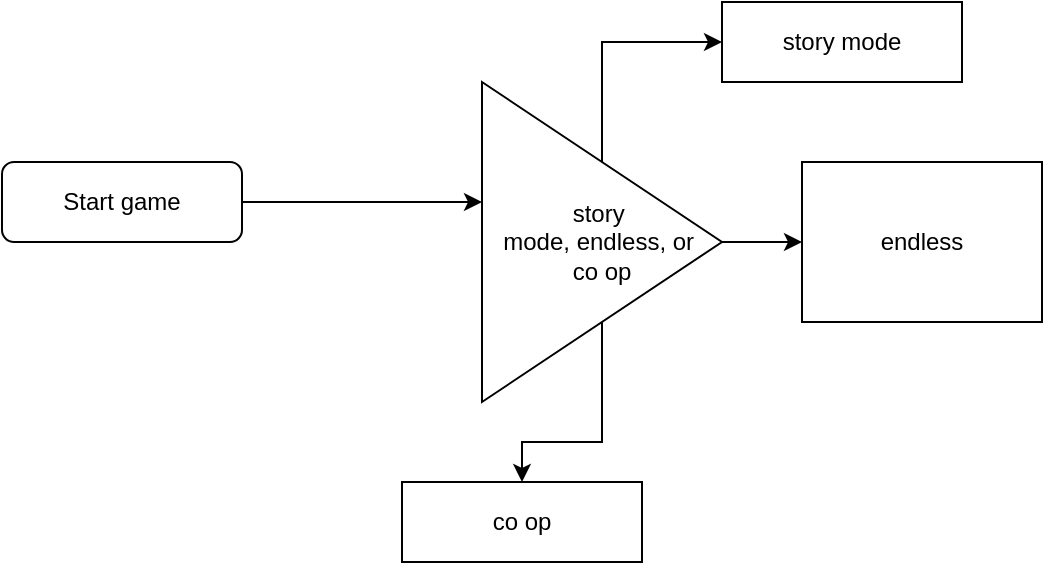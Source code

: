 <mxfile version="24.8.6">
  <diagram name="Page-1" id="1Y3UkBD_-wGJTAGrDvLy">
    <mxGraphModel dx="1434" dy="686" grid="1" gridSize="10" guides="1" tooltips="1" connect="1" arrows="1" fold="1" page="1" pageScale="1" pageWidth="850" pageHeight="1100" math="0" shadow="0">
      <root>
        <mxCell id="0" />
        <mxCell id="1" parent="0" />
        <mxCell id="3jjEenvmpNi-Ulg0jTfC-13" value="" style="edgeStyle=orthogonalEdgeStyle;rounded=0;orthogonalLoop=1;jettySize=auto;html=1;" parent="1" source="3jjEenvmpNi-Ulg0jTfC-2" edge="1">
          <mxGeometry relative="1" as="geometry">
            <mxPoint x="320" y="100" as="targetPoint" />
          </mxGeometry>
        </mxCell>
        <mxCell id="3jjEenvmpNi-Ulg0jTfC-2" value="Start game" style="rounded=1;whiteSpace=wrap;html=1;" parent="1" vertex="1">
          <mxGeometry x="80" y="80" width="120" height="40" as="geometry" />
        </mxCell>
        <mxCell id="3jjEenvmpNi-Ulg0jTfC-19" style="edgeStyle=orthogonalEdgeStyle;rounded=0;orthogonalLoop=1;jettySize=auto;html=1;exitX=0.5;exitY=1;exitDx=0;exitDy=0;entryX=0.5;entryY=0;entryDx=0;entryDy=0;" parent="1" source="3jjEenvmpNi-Ulg0jTfC-15" target="3jjEenvmpNi-Ulg0jTfC-18" edge="1">
          <mxGeometry relative="1" as="geometry" />
        </mxCell>
        <mxCell id="3jjEenvmpNi-Ulg0jTfC-20" style="edgeStyle=orthogonalEdgeStyle;rounded=0;orthogonalLoop=1;jettySize=auto;html=1;exitX=1;exitY=0.5;exitDx=0;exitDy=0;entryX=0;entryY=0.5;entryDx=0;entryDy=0;" parent="1" source="3jjEenvmpNi-Ulg0jTfC-15" target="3jjEenvmpNi-Ulg0jTfC-17" edge="1">
          <mxGeometry relative="1" as="geometry" />
        </mxCell>
        <mxCell id="3jjEenvmpNi-Ulg0jTfC-21" style="edgeStyle=orthogonalEdgeStyle;rounded=0;orthogonalLoop=1;jettySize=auto;html=1;exitX=0.5;exitY=0;exitDx=0;exitDy=0;entryX=0;entryY=0.5;entryDx=0;entryDy=0;" parent="1" source="3jjEenvmpNi-Ulg0jTfC-15" target="3jjEenvmpNi-Ulg0jTfC-16" edge="1">
          <mxGeometry relative="1" as="geometry" />
        </mxCell>
        <mxCell id="3jjEenvmpNi-Ulg0jTfC-15" value="story&amp;nbsp;&lt;div&gt;mode, endless, or&amp;nbsp;&lt;div&gt;&lt;span style=&quot;background-color: initial;&quot;&gt;co op&lt;/span&gt;&lt;/div&gt;&lt;/div&gt;" style="triangle;whiteSpace=wrap;html=1;" parent="1" vertex="1">
          <mxGeometry x="320" y="40" width="120" height="160" as="geometry" />
        </mxCell>
        <mxCell id="3jjEenvmpNi-Ulg0jTfC-16" value="story mode" style="rounded=0;whiteSpace=wrap;html=1;" parent="1" vertex="1">
          <mxGeometry x="440" width="120" height="40" as="geometry" />
        </mxCell>
        <mxCell id="3jjEenvmpNi-Ulg0jTfC-17" value="endless" style="rounded=0;whiteSpace=wrap;html=1;" parent="1" vertex="1">
          <mxGeometry x="480" y="80" width="120" height="80" as="geometry" />
        </mxCell>
        <mxCell id="3jjEenvmpNi-Ulg0jTfC-18" value="co op" style="rounded=0;whiteSpace=wrap;html=1;" parent="1" vertex="1">
          <mxGeometry x="280" y="240" width="120" height="40" as="geometry" />
        </mxCell>
      </root>
    </mxGraphModel>
  </diagram>
</mxfile>
